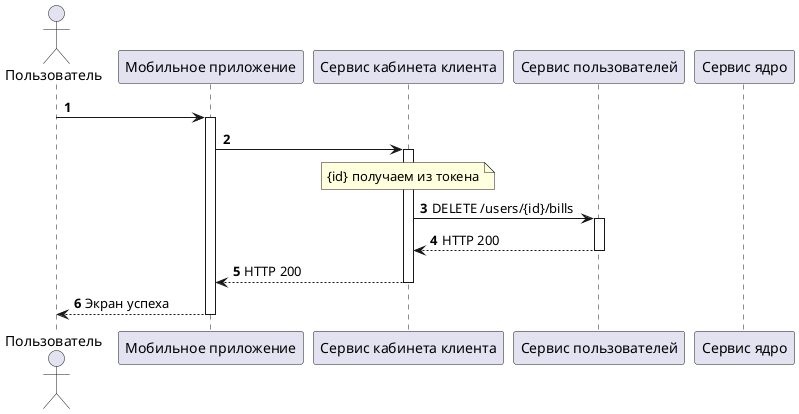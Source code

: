 @startuml
'https://plantuml.com/sequence-diagram

autonumber

actor "Пользователь" as User
participant "Мобильное приложение" as MobileApp
participant "Сервис кабинета клиента" as ClientService
participant "Сервис пользователей" as UserService
participant "Сервис ядро" as CoreService

User -> MobileApp
activate MobileApp

    MobileApp -> ClientService
    activate ClientService

        note over ClientService
        {id} получаем из токена
        end note

        ClientService -> UserService: DELETE /users/{id}/bills
        activate UserService
        return HTTP 200
    return HTTP 200
return Экран успеха

@enduml